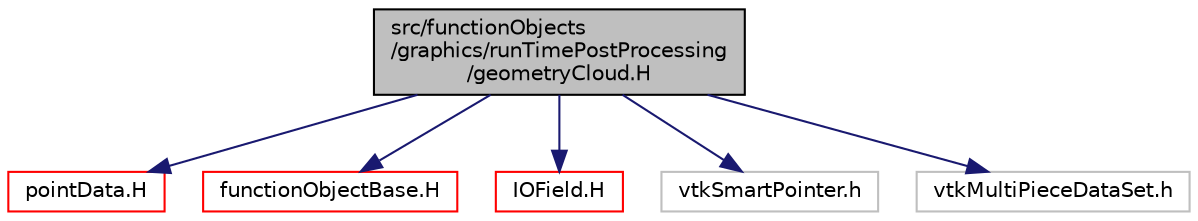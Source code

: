digraph "src/functionObjects/graphics/runTimePostProcessing/geometryCloud.H"
{
  bgcolor="transparent";
  edge [fontname="Helvetica",fontsize="10",labelfontname="Helvetica",labelfontsize="10"];
  node [fontname="Helvetica",fontsize="10",shape=record];
  Node1 [label="src/functionObjects\l/graphics/runTimePostProcessing\l/geometryCloud.H",height=0.2,width=0.4,color="black", fillcolor="grey75", style="filled" fontcolor="black"];
  Node1 -> Node2 [color="midnightblue",fontsize="10",style="solid",fontname="Helvetica"];
  Node2 [label="pointData.H",height=0.2,width=0.4,color="red",URL="$pointData_8H.html"];
  Node1 -> Node3 [color="midnightblue",fontsize="10",style="solid",fontname="Helvetica"];
  Node3 [label="functionObjectBase.H",height=0.2,width=0.4,color="red",URL="$functionObjectBase_8H.html"];
  Node1 -> Node4 [color="midnightblue",fontsize="10",style="solid",fontname="Helvetica"];
  Node4 [label="IOField.H",height=0.2,width=0.4,color="red",URL="$IOField_8H.html"];
  Node1 -> Node5 [color="midnightblue",fontsize="10",style="solid",fontname="Helvetica"];
  Node5 [label="vtkSmartPointer.h",height=0.2,width=0.4,color="grey75"];
  Node1 -> Node6 [color="midnightblue",fontsize="10",style="solid",fontname="Helvetica"];
  Node6 [label="vtkMultiPieceDataSet.h",height=0.2,width=0.4,color="grey75"];
}
